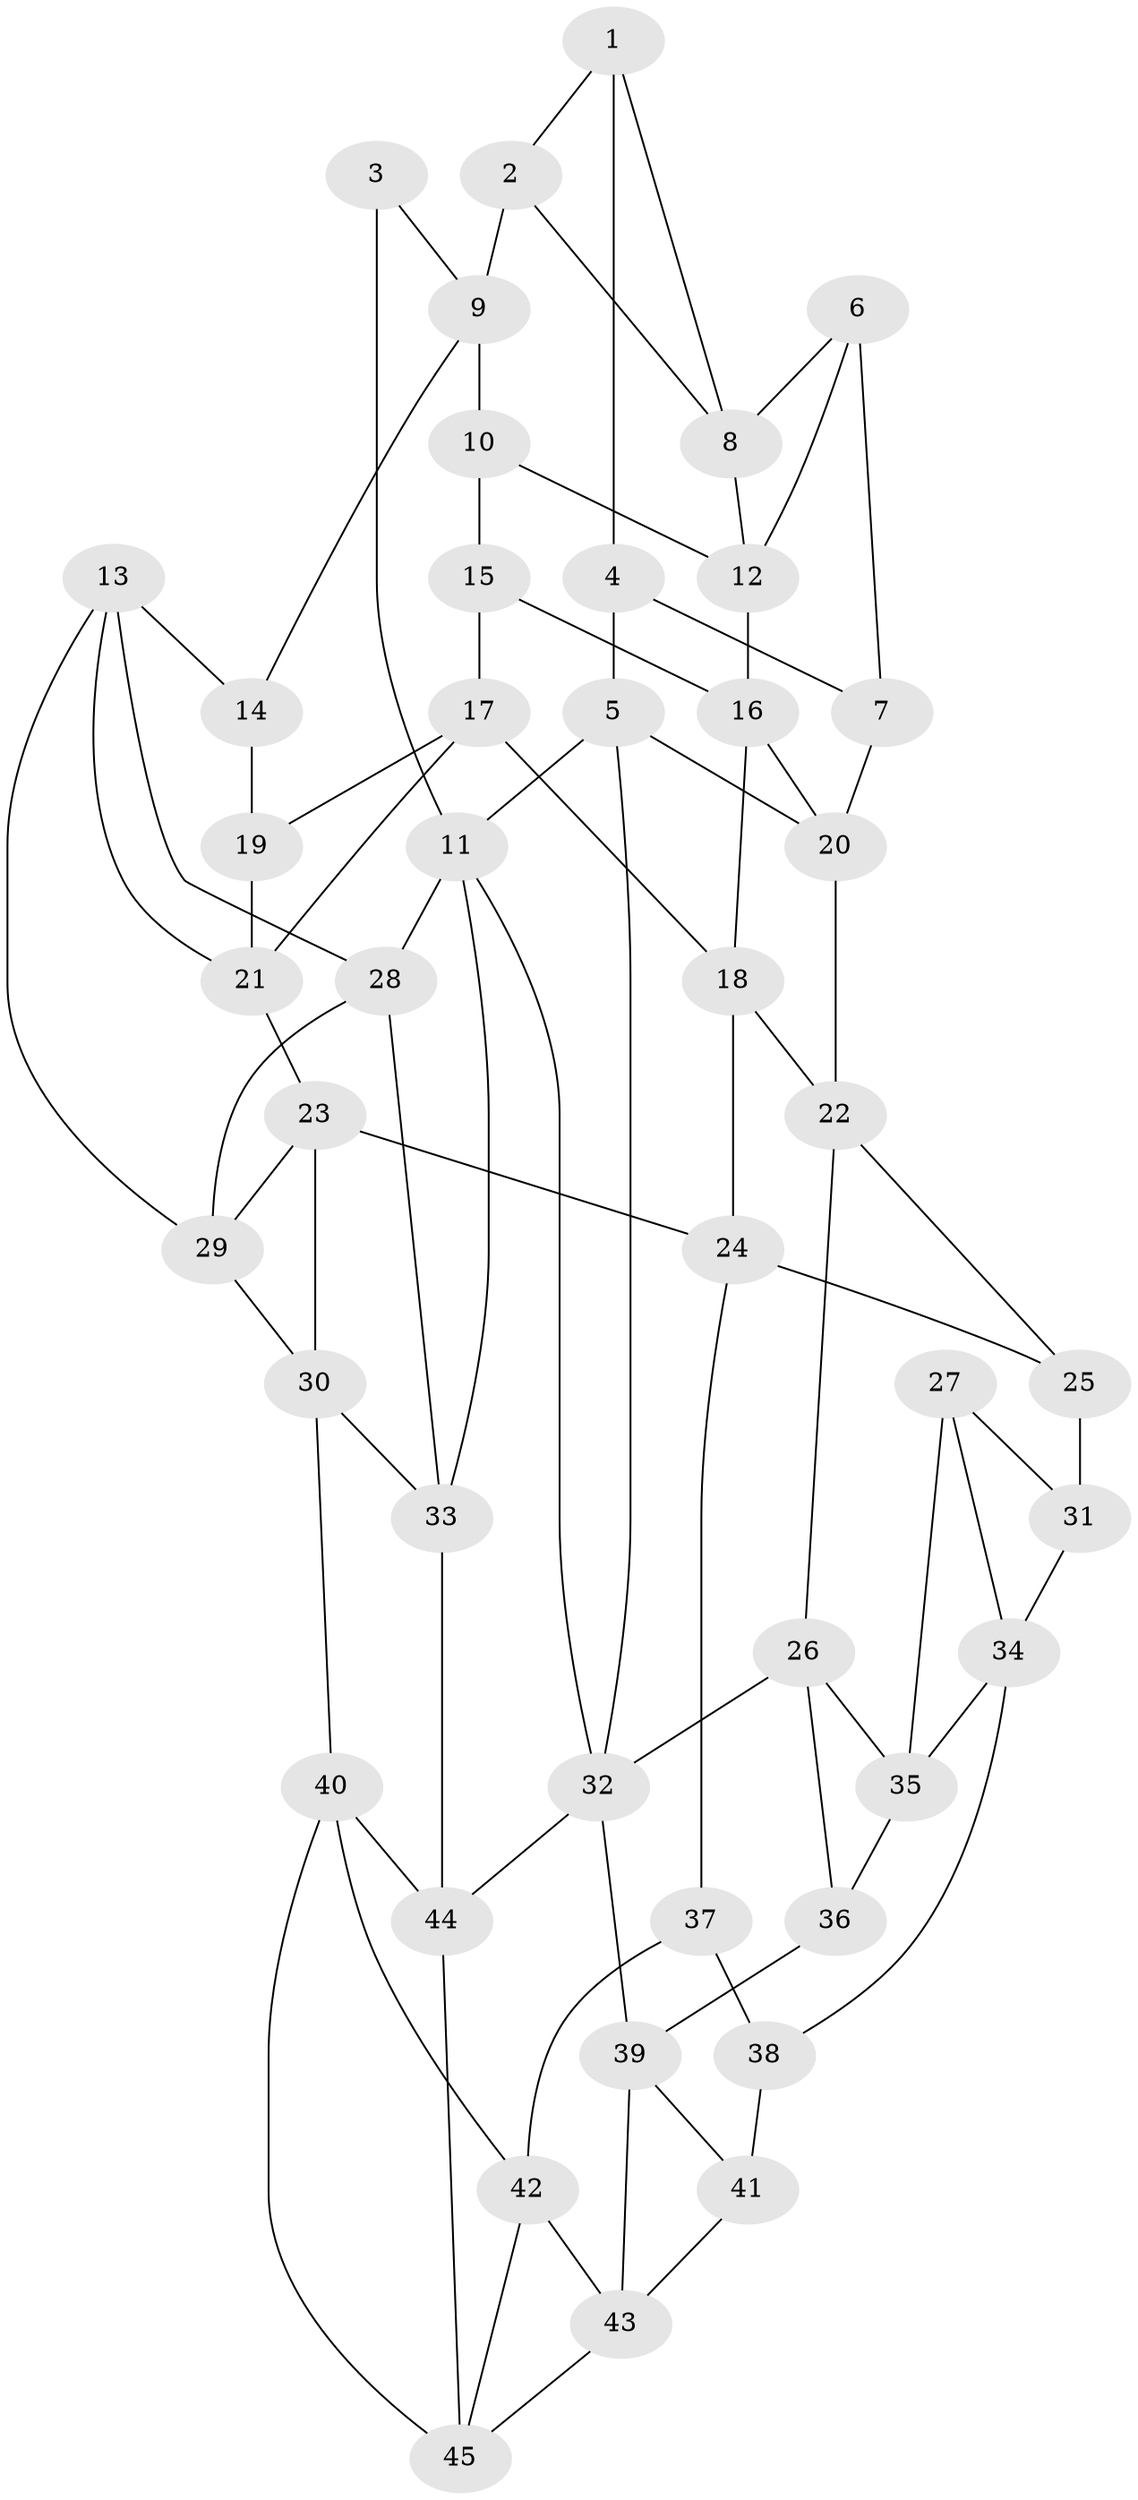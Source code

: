 // original degree distribution, {3: 0.03529411764705882, 4: 0.18823529411764706, 5: 0.6, 6: 0.17647058823529413}
// Generated by graph-tools (version 1.1) at 2025/27/03/09/25 03:27:06]
// undirected, 45 vertices, 82 edges
graph export_dot {
graph [start="1"]
  node [color=gray90,style=filled];
  1;
  2;
  3;
  4;
  5;
  6;
  7;
  8;
  9;
  10;
  11;
  12;
  13;
  14;
  15;
  16;
  17;
  18;
  19;
  20;
  21;
  22;
  23;
  24;
  25;
  26;
  27;
  28;
  29;
  30;
  31;
  32;
  33;
  34;
  35;
  36;
  37;
  38;
  39;
  40;
  41;
  42;
  43;
  44;
  45;
  1 -- 2 [weight=1.0];
  1 -- 4 [weight=1.0];
  1 -- 8 [weight=1.0];
  2 -- 8 [weight=1.0];
  2 -- 9 [weight=1.0];
  3 -- 9 [weight=1.0];
  3 -- 11 [weight=2.0];
  4 -- 5 [weight=1.0];
  4 -- 7 [weight=2.0];
  5 -- 11 [weight=1.0];
  5 -- 20 [weight=1.0];
  5 -- 32 [weight=1.0];
  6 -- 7 [weight=1.0];
  6 -- 8 [weight=1.0];
  6 -- 12 [weight=1.0];
  7 -- 20 [weight=1.0];
  8 -- 12 [weight=1.0];
  9 -- 10 [weight=1.0];
  9 -- 14 [weight=1.0];
  10 -- 12 [weight=1.0];
  10 -- 15 [weight=2.0];
  11 -- 28 [weight=1.0];
  11 -- 32 [weight=1.0];
  11 -- 33 [weight=1.0];
  12 -- 16 [weight=1.0];
  13 -- 14 [weight=1.0];
  13 -- 21 [weight=1.0];
  13 -- 28 [weight=1.0];
  13 -- 29 [weight=1.0];
  14 -- 19 [weight=1.0];
  15 -- 16 [weight=1.0];
  15 -- 17 [weight=1.0];
  16 -- 18 [weight=1.0];
  16 -- 20 [weight=1.0];
  17 -- 18 [weight=1.0];
  17 -- 19 [weight=1.0];
  17 -- 21 [weight=1.0];
  18 -- 22 [weight=1.0];
  18 -- 24 [weight=1.0];
  19 -- 21 [weight=1.0];
  20 -- 22 [weight=1.0];
  21 -- 23 [weight=1.0];
  22 -- 25 [weight=1.0];
  22 -- 26 [weight=1.0];
  23 -- 24 [weight=1.0];
  23 -- 29 [weight=1.0];
  23 -- 30 [weight=1.0];
  24 -- 25 [weight=1.0];
  24 -- 37 [weight=1.0];
  25 -- 31 [weight=2.0];
  26 -- 32 [weight=1.0];
  26 -- 35 [weight=1.0];
  26 -- 36 [weight=1.0];
  27 -- 31 [weight=1.0];
  27 -- 34 [weight=1.0];
  27 -- 35 [weight=1.0];
  28 -- 29 [weight=1.0];
  28 -- 33 [weight=1.0];
  29 -- 30 [weight=1.0];
  30 -- 33 [weight=1.0];
  30 -- 40 [weight=1.0];
  31 -- 34 [weight=1.0];
  32 -- 39 [weight=1.0];
  32 -- 44 [weight=1.0];
  33 -- 44 [weight=2.0];
  34 -- 35 [weight=1.0];
  34 -- 38 [weight=1.0];
  35 -- 36 [weight=1.0];
  36 -- 39 [weight=1.0];
  37 -- 38 [weight=1.0];
  37 -- 42 [weight=1.0];
  38 -- 41 [weight=2.0];
  39 -- 41 [weight=1.0];
  39 -- 43 [weight=1.0];
  40 -- 42 [weight=1.0];
  40 -- 44 [weight=1.0];
  40 -- 45 [weight=1.0];
  41 -- 43 [weight=1.0];
  42 -- 43 [weight=1.0];
  42 -- 45 [weight=1.0];
  43 -- 45 [weight=1.0];
  44 -- 45 [weight=1.0];
}
